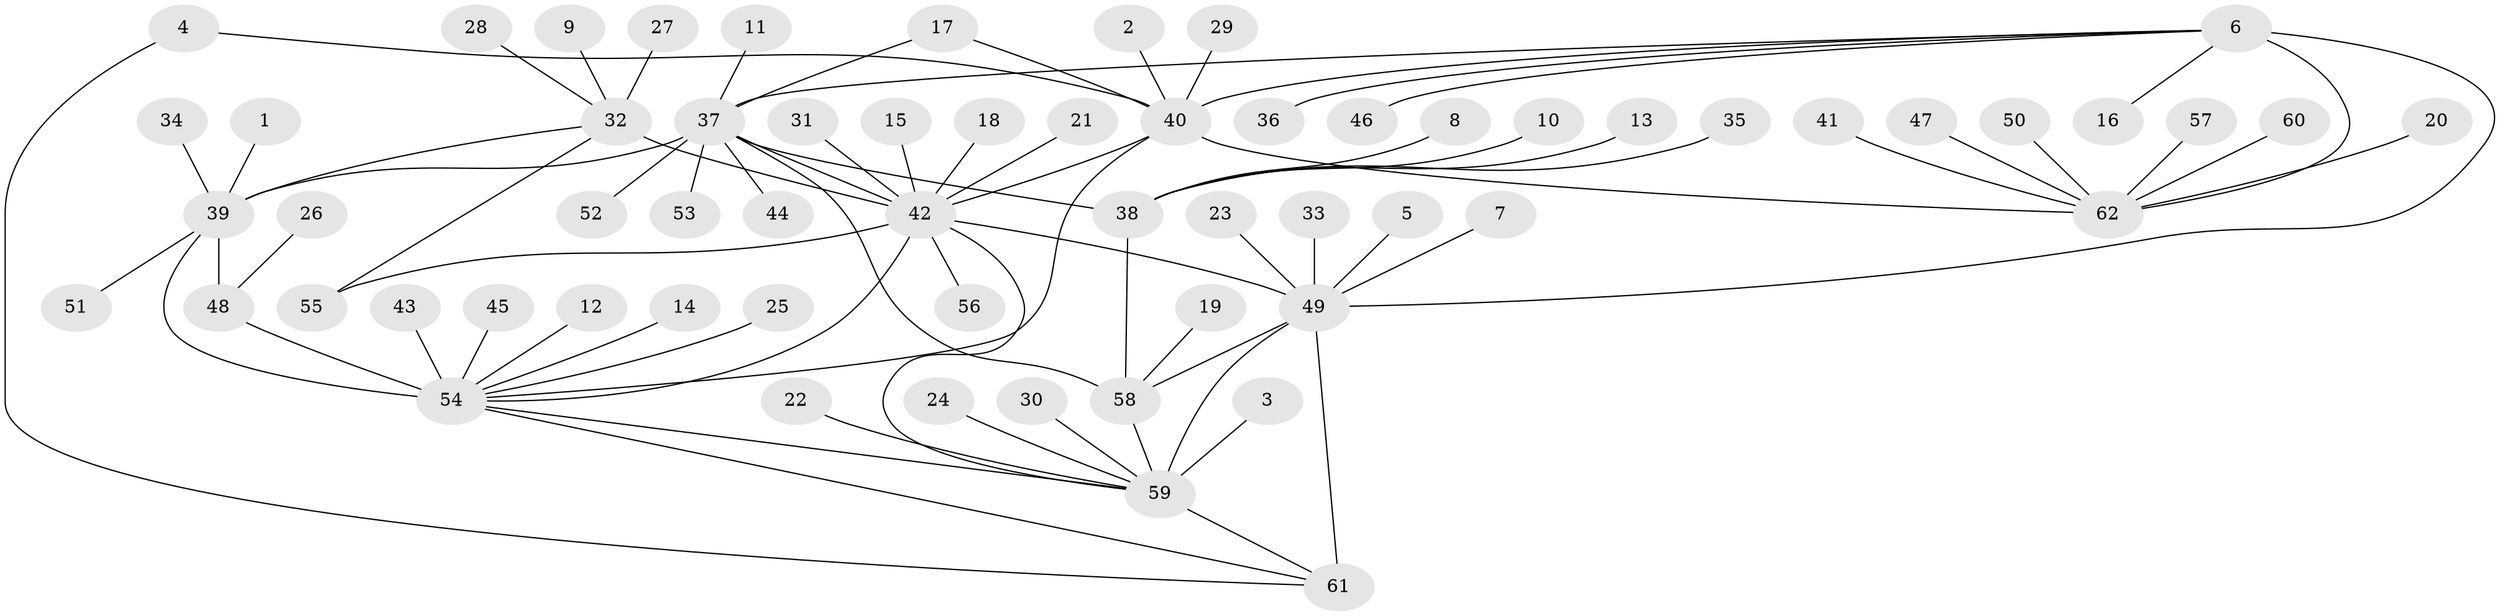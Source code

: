 // original degree distribution, {8: 0.06451612903225806, 12: 0.03225806451612903, 6: 0.06451612903225806, 9: 0.024193548387096774, 13: 0.016129032258064516, 10: 0.024193548387096774, 7: 0.008064516129032258, 11: 0.008064516129032258, 2: 0.12096774193548387, 1: 0.6209677419354839, 3: 0.016129032258064516}
// Generated by graph-tools (version 1.1) at 2025/50/03/09/25 03:50:37]
// undirected, 62 vertices, 78 edges
graph export_dot {
graph [start="1"]
  node [color=gray90,style=filled];
  1;
  2;
  3;
  4;
  5;
  6;
  7;
  8;
  9;
  10;
  11;
  12;
  13;
  14;
  15;
  16;
  17;
  18;
  19;
  20;
  21;
  22;
  23;
  24;
  25;
  26;
  27;
  28;
  29;
  30;
  31;
  32;
  33;
  34;
  35;
  36;
  37;
  38;
  39;
  40;
  41;
  42;
  43;
  44;
  45;
  46;
  47;
  48;
  49;
  50;
  51;
  52;
  53;
  54;
  55;
  56;
  57;
  58;
  59;
  60;
  61;
  62;
  1 -- 39 [weight=1.0];
  2 -- 40 [weight=1.0];
  3 -- 59 [weight=1.0];
  4 -- 40 [weight=1.0];
  4 -- 61 [weight=1.0];
  5 -- 49 [weight=1.0];
  6 -- 16 [weight=1.0];
  6 -- 36 [weight=1.0];
  6 -- 37 [weight=1.0];
  6 -- 40 [weight=1.0];
  6 -- 46 [weight=1.0];
  6 -- 49 [weight=1.0];
  6 -- 62 [weight=4.0];
  7 -- 49 [weight=1.0];
  8 -- 38 [weight=1.0];
  9 -- 32 [weight=1.0];
  10 -- 38 [weight=1.0];
  11 -- 37 [weight=1.0];
  12 -- 54 [weight=1.0];
  13 -- 38 [weight=1.0];
  14 -- 54 [weight=1.0];
  15 -- 42 [weight=1.0];
  17 -- 37 [weight=1.0];
  17 -- 40 [weight=1.0];
  18 -- 42 [weight=1.0];
  19 -- 58 [weight=1.0];
  20 -- 62 [weight=1.0];
  21 -- 42 [weight=1.0];
  22 -- 59 [weight=1.0];
  23 -- 49 [weight=1.0];
  24 -- 59 [weight=1.0];
  25 -- 54 [weight=1.0];
  26 -- 48 [weight=1.0];
  27 -- 32 [weight=1.0];
  28 -- 32 [weight=1.0];
  29 -- 40 [weight=1.0];
  30 -- 59 [weight=1.0];
  31 -- 42 [weight=1.0];
  32 -- 39 [weight=1.0];
  32 -- 42 [weight=4.0];
  32 -- 55 [weight=1.0];
  33 -- 49 [weight=1.0];
  34 -- 39 [weight=1.0];
  35 -- 38 [weight=1.0];
  37 -- 38 [weight=4.0];
  37 -- 39 [weight=1.0];
  37 -- 42 [weight=1.0];
  37 -- 44 [weight=1.0];
  37 -- 52 [weight=1.0];
  37 -- 53 [weight=1.0];
  37 -- 58 [weight=4.0];
  38 -- 58 [weight=1.0];
  39 -- 48 [weight=3.0];
  39 -- 51 [weight=1.0];
  39 -- 54 [weight=2.0];
  40 -- 42 [weight=2.0];
  40 -- 54 [weight=1.0];
  40 -- 62 [weight=4.0];
  41 -- 62 [weight=1.0];
  42 -- 49 [weight=1.0];
  42 -- 54 [weight=2.0];
  42 -- 55 [weight=4.0];
  42 -- 56 [weight=1.0];
  42 -- 59 [weight=1.0];
  43 -- 54 [weight=1.0];
  45 -- 54 [weight=1.0];
  47 -- 62 [weight=1.0];
  48 -- 54 [weight=6.0];
  49 -- 58 [weight=1.0];
  49 -- 59 [weight=4.0];
  49 -- 61 [weight=4.0];
  50 -- 62 [weight=1.0];
  54 -- 59 [weight=1.0];
  54 -- 61 [weight=1.0];
  57 -- 62 [weight=1.0];
  58 -- 59 [weight=1.0];
  59 -- 61 [weight=1.0];
  60 -- 62 [weight=1.0];
}
